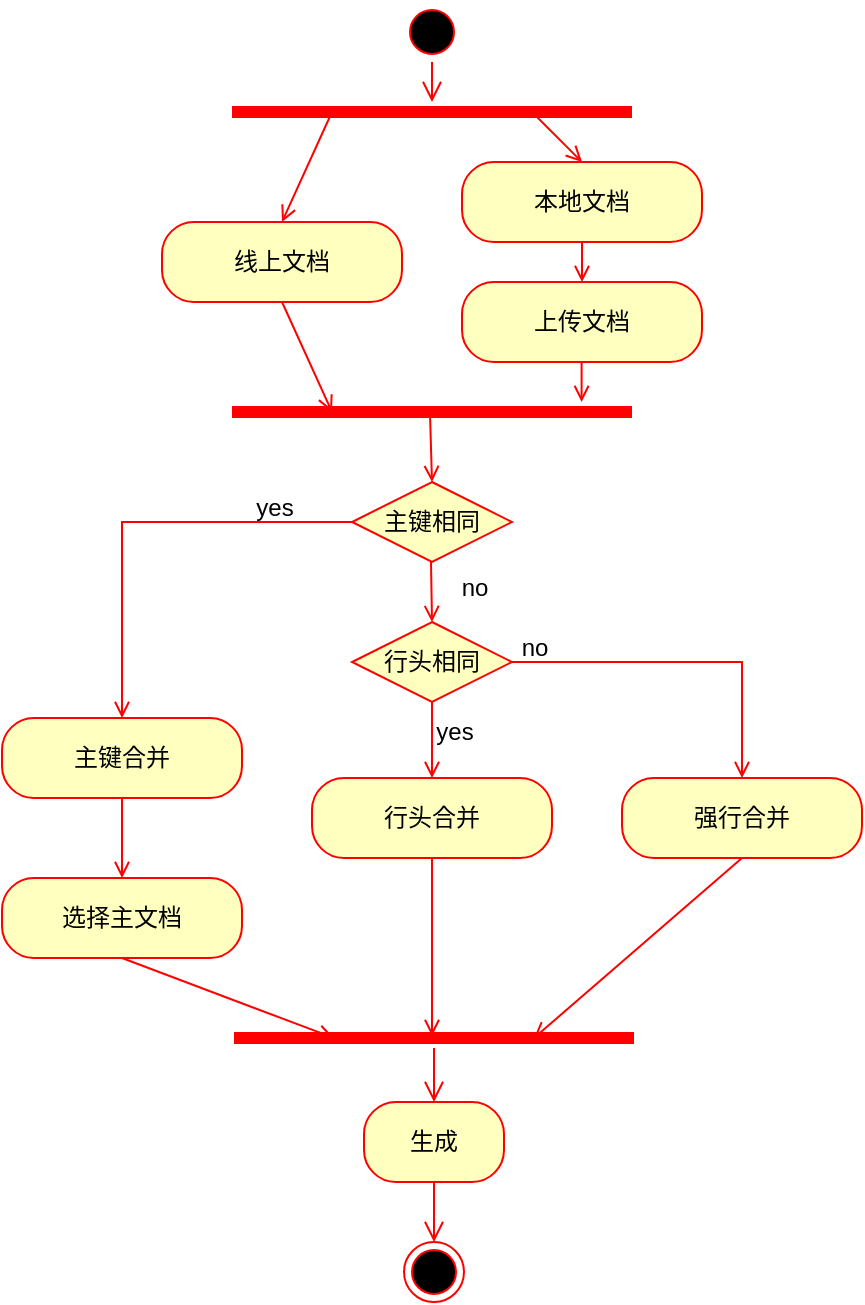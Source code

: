 <mxfile version="21.2.1" type="device">
  <diagram name="第 1 页" id="3XDda90XTdfO_tvqm6JA">
    <mxGraphModel dx="2026" dy="1171" grid="1" gridSize="10" guides="1" tooltips="1" connect="1" arrows="1" fold="1" page="1" pageScale="1" pageWidth="827" pageHeight="1169" background="#ffffff" math="0" shadow="0">
      <root>
        <mxCell id="0" />
        <mxCell id="1" parent="0" />
        <mxCell id="TSOP6b7NEZtd6npBaVGf-1" value="" style="ellipse;html=1;shape=startState;fillColor=#000000;strokeColor=#ff0000;" vertex="1" parent="1">
          <mxGeometry x="384" y="80" width="30" height="30" as="geometry" />
        </mxCell>
        <mxCell id="TSOP6b7NEZtd6npBaVGf-2" value="" style="edgeStyle=orthogonalEdgeStyle;html=1;verticalAlign=bottom;endArrow=open;endSize=8;strokeColor=#ff0000;rounded=0;" edge="1" source="TSOP6b7NEZtd6npBaVGf-1" parent="1">
          <mxGeometry relative="1" as="geometry">
            <mxPoint x="399" y="130" as="targetPoint" />
          </mxGeometry>
        </mxCell>
        <mxCell id="TSOP6b7NEZtd6npBaVGf-3" value="" style="shape=line;html=1;strokeWidth=6;strokeColor=#ff0000;" vertex="1" parent="1">
          <mxGeometry x="299" y="130" width="200" height="10" as="geometry" />
        </mxCell>
        <mxCell id="TSOP6b7NEZtd6npBaVGf-5" value="本地文档" style="rounded=1;whiteSpace=wrap;html=1;arcSize=40;fontColor=#000000;fillColor=#ffffc0;strokeColor=#ff0000;" vertex="1" parent="1">
          <mxGeometry x="414" y="160" width="120" height="40" as="geometry" />
        </mxCell>
        <mxCell id="TSOP6b7NEZtd6npBaVGf-7" value="线上文档" style="rounded=1;whiteSpace=wrap;html=1;arcSize=40;fontColor=#000000;fillColor=#ffffc0;strokeColor=#ff0000;" vertex="1" parent="1">
          <mxGeometry x="264" y="190" width="120" height="40" as="geometry" />
        </mxCell>
        <mxCell id="TSOP6b7NEZtd6npBaVGf-9" value="上传文档" style="rounded=1;whiteSpace=wrap;html=1;arcSize=40;fontColor=#000000;fillColor=#ffffc0;strokeColor=#ff0000;" vertex="1" parent="1">
          <mxGeometry x="414" y="220" width="120" height="40" as="geometry" />
        </mxCell>
        <mxCell id="TSOP6b7NEZtd6npBaVGf-10" value="" style="endArrow=open;html=1;rounded=0;endFill=0;strokeColor=#FF0000;exitX=0.25;exitY=0.5;exitDx=0;exitDy=0;exitPerimeter=0;entryX=0.5;entryY=0;entryDx=0;entryDy=0;" edge="1" parent="1" source="TSOP6b7NEZtd6npBaVGf-3" target="TSOP6b7NEZtd6npBaVGf-7">
          <mxGeometry width="50" height="50" relative="1" as="geometry">
            <mxPoint x="400" y="240" as="sourcePoint" />
            <mxPoint x="450" y="190" as="targetPoint" />
          </mxGeometry>
        </mxCell>
        <mxCell id="TSOP6b7NEZtd6npBaVGf-11" value="" style="endArrow=open;html=1;rounded=0;endFill=0;strokeColor=#FF0000;exitX=0.75;exitY=0.5;exitDx=0;exitDy=0;exitPerimeter=0;entryX=0.5;entryY=0;entryDx=0;entryDy=0;" edge="1" parent="1" source="TSOP6b7NEZtd6npBaVGf-3" target="TSOP6b7NEZtd6npBaVGf-5">
          <mxGeometry width="50" height="50" relative="1" as="geometry">
            <mxPoint x="359" y="145" as="sourcePoint" />
            <mxPoint x="334" y="200" as="targetPoint" />
          </mxGeometry>
        </mxCell>
        <mxCell id="TSOP6b7NEZtd6npBaVGf-12" value="" style="endArrow=open;html=1;rounded=0;endFill=0;strokeColor=#FF0000;exitX=0.5;exitY=1;exitDx=0;exitDy=0;entryX=0.5;entryY=0;entryDx=0;entryDy=0;" edge="1" parent="1" source="TSOP6b7NEZtd6npBaVGf-5" target="TSOP6b7NEZtd6npBaVGf-9">
          <mxGeometry width="50" height="50" relative="1" as="geometry">
            <mxPoint x="459" y="145" as="sourcePoint" />
            <mxPoint x="484" y="170" as="targetPoint" />
          </mxGeometry>
        </mxCell>
        <mxCell id="TSOP6b7NEZtd6npBaVGf-13" value="" style="shape=line;html=1;strokeWidth=6;strokeColor=#ff0000;" vertex="1" parent="1">
          <mxGeometry x="299" y="280" width="200" height="10" as="geometry" />
        </mxCell>
        <mxCell id="TSOP6b7NEZtd6npBaVGf-15" value="" style="endArrow=open;html=1;rounded=0;endFill=0;strokeColor=#FF0000;exitX=0.5;exitY=1;exitDx=0;exitDy=0;entryX=0.5;entryY=0;entryDx=0;entryDy=0;" edge="1" parent="1">
          <mxGeometry width="50" height="50" relative="1" as="geometry">
            <mxPoint x="473.8" y="260" as="sourcePoint" />
            <mxPoint x="473.8" y="280" as="targetPoint" />
          </mxGeometry>
        </mxCell>
        <mxCell id="TSOP6b7NEZtd6npBaVGf-16" value="" style="endArrow=open;html=1;rounded=0;endFill=0;strokeColor=#FF0000;exitX=0.5;exitY=1;exitDx=0;exitDy=0;entryX=0.25;entryY=0.5;entryDx=0;entryDy=0;entryPerimeter=0;" edge="1" parent="1" source="TSOP6b7NEZtd6npBaVGf-7" target="TSOP6b7NEZtd6npBaVGf-13">
          <mxGeometry width="50" height="50" relative="1" as="geometry">
            <mxPoint x="359" y="145" as="sourcePoint" />
            <mxPoint x="334" y="200" as="targetPoint" />
          </mxGeometry>
        </mxCell>
        <mxCell id="TSOP6b7NEZtd6npBaVGf-17" value="主键合并" style="rounded=1;whiteSpace=wrap;html=1;arcSize=40;fontColor=#000000;fillColor=#ffffc0;strokeColor=#ff0000;" vertex="1" parent="1">
          <mxGeometry x="184" y="438" width="120" height="40" as="geometry" />
        </mxCell>
        <mxCell id="TSOP6b7NEZtd6npBaVGf-19" value="行头合并" style="rounded=1;whiteSpace=wrap;html=1;arcSize=40;fontColor=#000000;fillColor=#ffffc0;strokeColor=#ff0000;" vertex="1" parent="1">
          <mxGeometry x="339" y="468" width="120" height="40" as="geometry" />
        </mxCell>
        <mxCell id="TSOP6b7NEZtd6npBaVGf-20" value="强行合并" style="rounded=1;whiteSpace=wrap;html=1;arcSize=40;fontColor=#000000;fillColor=#ffffc0;strokeColor=#ff0000;" vertex="1" parent="1">
          <mxGeometry x="494" y="468" width="120" height="40" as="geometry" />
        </mxCell>
        <mxCell id="TSOP6b7NEZtd6npBaVGf-21" value="选择主文档" style="rounded=1;whiteSpace=wrap;html=1;arcSize=40;fontColor=#000000;fillColor=#ffffc0;strokeColor=#ff0000;" vertex="1" parent="1">
          <mxGeometry x="184" y="518" width="120" height="40" as="geometry" />
        </mxCell>
        <mxCell id="TSOP6b7NEZtd6npBaVGf-23" value="主键相同" style="rhombus;whiteSpace=wrap;html=1;fontColor=#000000;fillColor=#ffffc0;strokeColor=#ff0000;" vertex="1" parent="1">
          <mxGeometry x="359" y="320" width="80" height="40" as="geometry" />
        </mxCell>
        <mxCell id="TSOP6b7NEZtd6npBaVGf-26" value="行头相同" style="rhombus;whiteSpace=wrap;html=1;fontColor=#000000;fillColor=#ffffc0;strokeColor=#ff0000;" vertex="1" parent="1">
          <mxGeometry x="359" y="390" width="80" height="40" as="geometry" />
        </mxCell>
        <mxCell id="TSOP6b7NEZtd6npBaVGf-27" value="" style="endArrow=open;html=1;rounded=0;endFill=0;strokeColor=#FF0000;exitX=0.495;exitY=0.586;exitDx=0;exitDy=0;exitPerimeter=0;entryX=0.5;entryY=0;entryDx=0;entryDy=0;" edge="1" parent="1" source="TSOP6b7NEZtd6npBaVGf-13" target="TSOP6b7NEZtd6npBaVGf-23">
          <mxGeometry width="50" height="50" relative="1" as="geometry">
            <mxPoint x="360" y="360" as="sourcePoint" />
            <mxPoint x="410" y="310" as="targetPoint" />
          </mxGeometry>
        </mxCell>
        <mxCell id="TSOP6b7NEZtd6npBaVGf-28" value="" style="endArrow=open;html=1;rounded=0;endFill=0;strokeColor=#FF0000;exitX=0;exitY=0.5;exitDx=0;exitDy=0;entryX=0.5;entryY=0;entryDx=0;entryDy=0;" edge="1" parent="1" source="TSOP6b7NEZtd6npBaVGf-23" target="TSOP6b7NEZtd6npBaVGf-17">
          <mxGeometry width="50" height="50" relative="1" as="geometry">
            <mxPoint x="408" y="296" as="sourcePoint" />
            <mxPoint x="409" y="330" as="targetPoint" />
            <Array as="points">
              <mxPoint x="244" y="340" />
            </Array>
          </mxGeometry>
        </mxCell>
        <mxCell id="TSOP6b7NEZtd6npBaVGf-29" value="yes" style="text;html=1;align=center;verticalAlign=middle;resizable=0;points=[];autosize=1;strokeColor=none;fillColor=none;" vertex="1" parent="1">
          <mxGeometry x="300" y="318" width="40" height="30" as="geometry" />
        </mxCell>
        <mxCell id="TSOP6b7NEZtd6npBaVGf-30" value="" style="endArrow=open;html=1;rounded=0;endFill=0;strokeColor=#FF0000;exitX=0.495;exitY=0.586;exitDx=0;exitDy=0;exitPerimeter=0;entryX=0.5;entryY=0;entryDx=0;entryDy=0;" edge="1" parent="1" target="TSOP6b7NEZtd6npBaVGf-26">
          <mxGeometry width="50" height="50" relative="1" as="geometry">
            <mxPoint x="398.5" y="360" as="sourcePoint" />
            <mxPoint x="400" y="390" as="targetPoint" />
          </mxGeometry>
        </mxCell>
        <mxCell id="TSOP6b7NEZtd6npBaVGf-31" value="no" style="text;html=1;align=center;verticalAlign=middle;resizable=0;points=[];autosize=1;strokeColor=none;fillColor=none;" vertex="1" parent="1">
          <mxGeometry x="400" y="358" width="40" height="30" as="geometry" />
        </mxCell>
        <mxCell id="TSOP6b7NEZtd6npBaVGf-33" value="" style="endArrow=open;html=1;rounded=0;endFill=0;strokeColor=#FF0000;exitX=0.5;exitY=1;exitDx=0;exitDy=0;entryX=0.5;entryY=0;entryDx=0;entryDy=0;" edge="1" parent="1" source="TSOP6b7NEZtd6npBaVGf-26" target="TSOP6b7NEZtd6npBaVGf-19">
          <mxGeometry width="50" height="50" relative="1" as="geometry">
            <mxPoint x="408.5" y="370" as="sourcePoint" />
            <mxPoint x="409" y="400" as="targetPoint" />
          </mxGeometry>
        </mxCell>
        <mxCell id="TSOP6b7NEZtd6npBaVGf-34" value="yes" style="text;html=1;align=center;verticalAlign=middle;resizable=0;points=[];autosize=1;strokeColor=none;fillColor=none;" vertex="1" parent="1">
          <mxGeometry x="390" y="430" width="40" height="30" as="geometry" />
        </mxCell>
        <mxCell id="TSOP6b7NEZtd6npBaVGf-35" value="" style="endArrow=open;html=1;rounded=0;endFill=0;strokeColor=#FF0000;exitX=1;exitY=0.5;exitDx=0;exitDy=0;entryX=0.5;entryY=0;entryDx=0;entryDy=0;" edge="1" parent="1" source="TSOP6b7NEZtd6npBaVGf-26" target="TSOP6b7NEZtd6npBaVGf-20">
          <mxGeometry width="50" height="50" relative="1" as="geometry">
            <mxPoint x="418.5" y="380" as="sourcePoint" />
            <mxPoint x="419" y="410" as="targetPoint" />
            <Array as="points">
              <mxPoint x="554" y="410" />
            </Array>
          </mxGeometry>
        </mxCell>
        <mxCell id="TSOP6b7NEZtd6npBaVGf-36" value="no" style="text;html=1;align=center;verticalAlign=middle;resizable=0;points=[];autosize=1;strokeColor=none;fillColor=none;" vertex="1" parent="1">
          <mxGeometry x="430" y="388" width="40" height="30" as="geometry" />
        </mxCell>
        <mxCell id="TSOP6b7NEZtd6npBaVGf-37" value="" style="shape=line;html=1;strokeWidth=6;strokeColor=#ff0000;" vertex="1" parent="1">
          <mxGeometry x="300" y="593" width="200" height="10" as="geometry" />
        </mxCell>
        <mxCell id="TSOP6b7NEZtd6npBaVGf-38" value="" style="edgeStyle=orthogonalEdgeStyle;html=1;verticalAlign=bottom;endArrow=open;endSize=8;strokeColor=#ff0000;rounded=0;entryX=0.5;entryY=0;entryDx=0;entryDy=0;" edge="1" source="TSOP6b7NEZtd6npBaVGf-37" parent="1" target="TSOP6b7NEZtd6npBaVGf-39">
          <mxGeometry relative="1" as="geometry">
            <mxPoint x="400" y="643" as="targetPoint" />
          </mxGeometry>
        </mxCell>
        <mxCell id="TSOP6b7NEZtd6npBaVGf-39" value="生成" style="rounded=1;whiteSpace=wrap;html=1;arcSize=40;fontColor=#000000;fillColor=#ffffc0;strokeColor=#ff0000;" vertex="1" parent="1">
          <mxGeometry x="365" y="630" width="70" height="40" as="geometry" />
        </mxCell>
        <mxCell id="TSOP6b7NEZtd6npBaVGf-40" value="" style="edgeStyle=orthogonalEdgeStyle;html=1;verticalAlign=bottom;endArrow=open;endSize=8;strokeColor=#ff0000;rounded=0;" edge="1" source="TSOP6b7NEZtd6npBaVGf-39" parent="1">
          <mxGeometry relative="1" as="geometry">
            <mxPoint x="400" y="700" as="targetPoint" />
          </mxGeometry>
        </mxCell>
        <mxCell id="TSOP6b7NEZtd6npBaVGf-41" value="" style="ellipse;html=1;shape=endState;fillColor=#000000;strokeColor=#ff0000;" vertex="1" parent="1">
          <mxGeometry x="385" y="700" width="30" height="30" as="geometry" />
        </mxCell>
        <mxCell id="TSOP6b7NEZtd6npBaVGf-42" value="" style="endArrow=open;html=1;rounded=0;endFill=0;strokeColor=#FF0000;exitX=0.5;exitY=1;exitDx=0;exitDy=0;entryX=0.5;entryY=0;entryDx=0;entryDy=0;" edge="1" parent="1" source="TSOP6b7NEZtd6npBaVGf-17" target="TSOP6b7NEZtd6npBaVGf-21">
          <mxGeometry width="50" height="50" relative="1" as="geometry">
            <mxPoint x="243.83" y="493" as="sourcePoint" />
            <mxPoint x="243.83" y="558" as="targetPoint" />
          </mxGeometry>
        </mxCell>
        <mxCell id="TSOP6b7NEZtd6npBaVGf-44" value="" style="endArrow=open;html=1;rounded=0;endFill=0;strokeColor=#FF0000;exitX=0.5;exitY=1;exitDx=0;exitDy=0;entryX=0.25;entryY=0.5;entryDx=0;entryDy=0;entryPerimeter=0;" edge="1" parent="1" source="TSOP6b7NEZtd6npBaVGf-21" target="TSOP6b7NEZtd6npBaVGf-37">
          <mxGeometry width="50" height="50" relative="1" as="geometry">
            <mxPoint x="243.83" y="578" as="sourcePoint" />
            <mxPoint x="243.83" y="618" as="targetPoint" />
          </mxGeometry>
        </mxCell>
        <mxCell id="TSOP6b7NEZtd6npBaVGf-45" value="" style="endArrow=open;html=1;rounded=0;endFill=0;strokeColor=#FF0000;exitX=0.5;exitY=1;exitDx=0;exitDy=0;entryX=0.495;entryY=0.4;entryDx=0;entryDy=0;entryPerimeter=0;" edge="1" parent="1" source="TSOP6b7NEZtd6npBaVGf-19" target="TSOP6b7NEZtd6npBaVGf-37">
          <mxGeometry width="50" height="50" relative="1" as="geometry">
            <mxPoint x="264" y="498" as="sourcePoint" />
            <mxPoint x="264" y="538" as="targetPoint" />
          </mxGeometry>
        </mxCell>
        <mxCell id="TSOP6b7NEZtd6npBaVGf-46" value="" style="endArrow=open;html=1;rounded=0;endFill=0;strokeColor=#FF0000;exitX=0.5;exitY=1;exitDx=0;exitDy=0;entryX=0.75;entryY=0.5;entryDx=0;entryDy=0;entryPerimeter=0;" edge="1" parent="1" source="TSOP6b7NEZtd6npBaVGf-20" target="TSOP6b7NEZtd6npBaVGf-37">
          <mxGeometry width="50" height="50" relative="1" as="geometry">
            <mxPoint x="274" y="508" as="sourcePoint" />
            <mxPoint x="274" y="548" as="targetPoint" />
          </mxGeometry>
        </mxCell>
      </root>
    </mxGraphModel>
  </diagram>
</mxfile>
